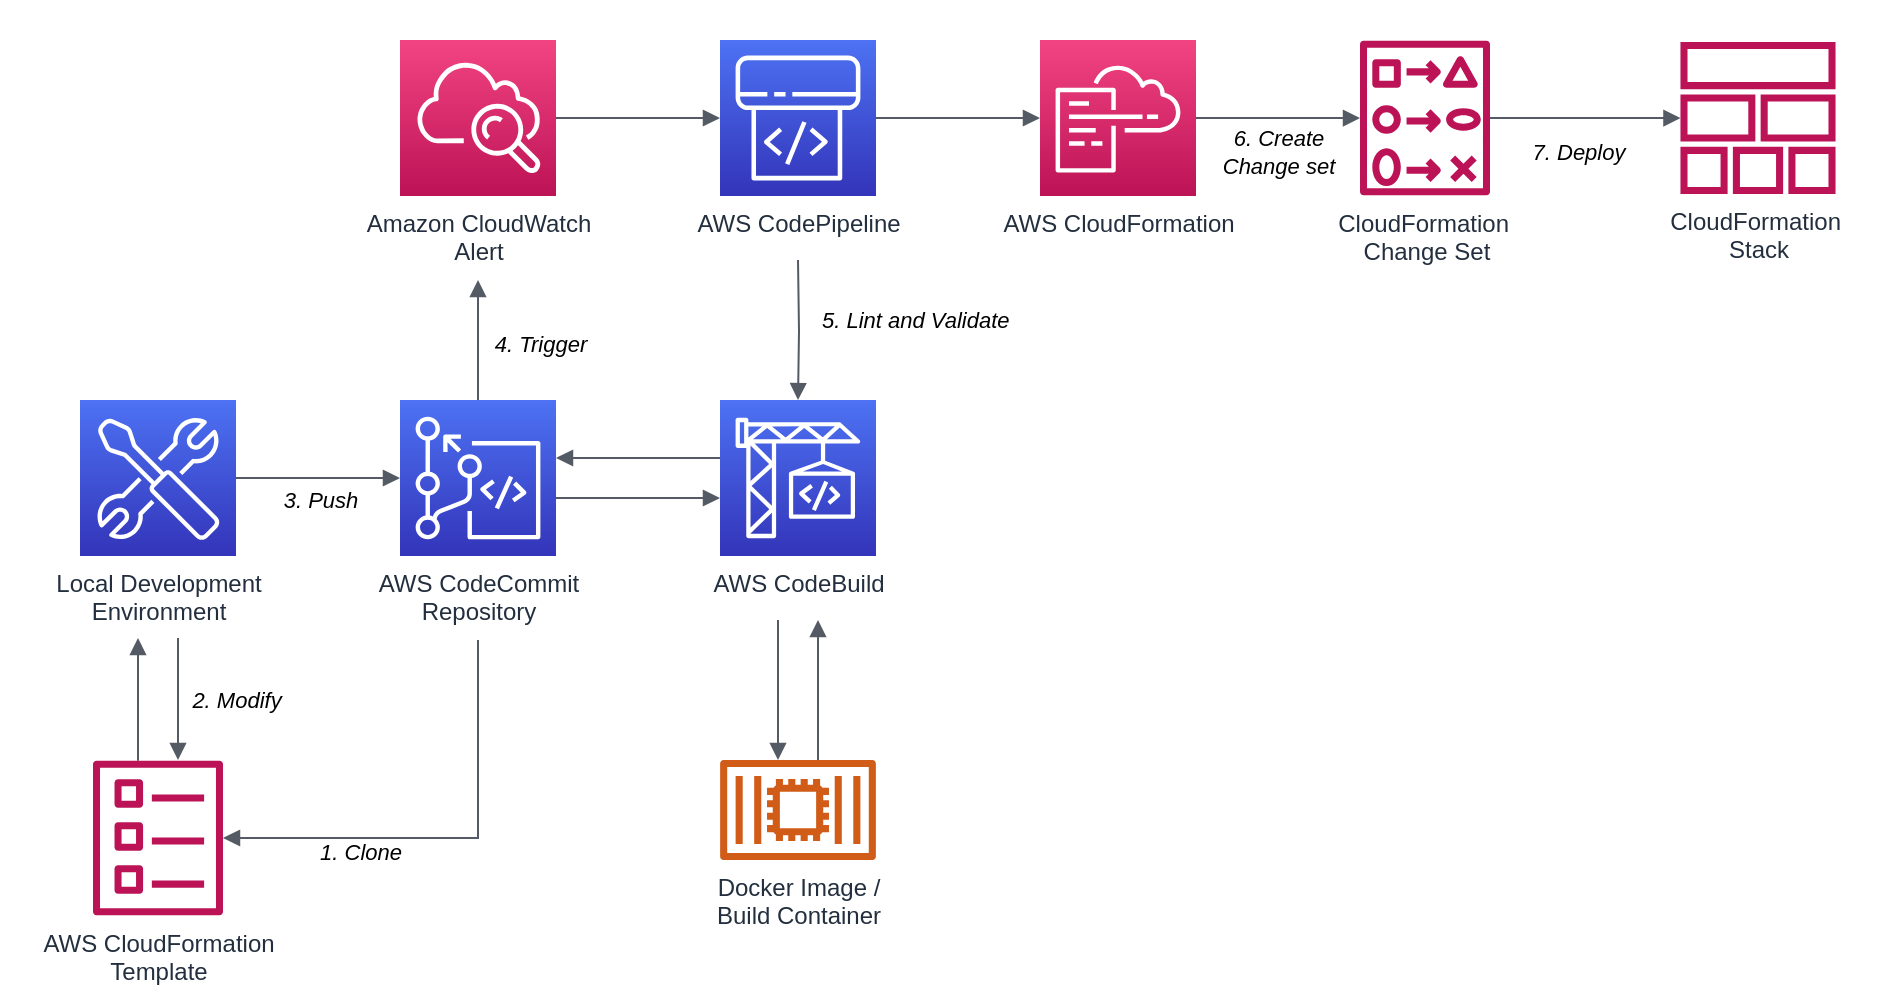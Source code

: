 <mxfile version="13.6.2" type="device"><diagram id="Zjh-4ZoRx-FGy_EZCnim" name="Page-1"><mxGraphModel dx="932" dy="666" grid="1" gridSize="10" guides="1" tooltips="1" connect="1" arrows="1" fold="1" page="1" pageScale="1" pageWidth="1400" pageHeight="850" math="0" shadow="0"><root><mxCell id="0"/><mxCell id="1" parent="0"/><mxCell id="xAu8WRtGa1iYVRQ2GGk4-38" value="" style="rounded=0;whiteSpace=wrap;html=1;align=left;strokeColor=none;" vertex="1" parent="1"><mxGeometry x="200" y="160" width="940" height="500" as="geometry"/></mxCell><mxCell id="xAu8WRtGa1iYVRQ2GGk4-12" style="edgeStyle=orthogonalEdgeStyle;rounded=0;orthogonalLoop=1;jettySize=auto;html=1;endArrow=block;endFill=1;strokeColor=#545B64;" edge="1" parent="1"><mxGeometry relative="1" as="geometry"><mxPoint x="560" y="389" as="sourcePoint"/><mxPoint x="478" y="389" as="targetPoint"/></mxGeometry></mxCell><mxCell id="xAu8WRtGa1iYVRQ2GGk4-28" style="edgeStyle=orthogonalEdgeStyle;rounded=0;orthogonalLoop=1;jettySize=auto;html=1;endArrow=block;endFill=1;strokeColor=#545B64;" edge="1" parent="1"><mxGeometry relative="1" as="geometry"><mxPoint x="589" y="470" as="sourcePoint"/><mxPoint x="589" y="540.045" as="targetPoint"/></mxGeometry></mxCell><mxCell id="xAu8WRtGa1iYVRQ2GGk4-1" value="AWS CodeBuild" style="outlineConnect=0;fontColor=#232F3E;gradientColor=#4D72F3;gradientDirection=north;fillColor=#3334B9;strokeColor=#ffffff;dashed=0;verticalLabelPosition=bottom;verticalAlign=top;align=center;html=1;fontSize=12;fontStyle=0;aspect=fixed;shape=mxgraph.aws4.resourceIcon;resIcon=mxgraph.aws4.codebuild;" vertex="1" parent="1"><mxGeometry x="560" y="360" width="78" height="78" as="geometry"/></mxCell><mxCell id="xAu8WRtGa1iYVRQ2GGk4-14" style="edgeStyle=orthogonalEdgeStyle;rounded=0;orthogonalLoop=1;jettySize=auto;html=1;endArrow=block;endFill=1;strokeColor=#545B64;fontStyle=2" edge="1" parent="1" target="xAu8WRtGa1iYVRQ2GGk4-6"><mxGeometry relative="1" as="geometry"><mxPoint x="439" y="480" as="sourcePoint"/><Array as="points"><mxPoint x="439" y="579"/></Array></mxGeometry></mxCell><mxCell id="xAu8WRtGa1iYVRQ2GGk4-15" value="1. Clone" style="edgeLabel;html=1;align=center;verticalAlign=middle;resizable=0;points=[];fontStyle=2" vertex="1" connectable="0" parent="xAu8WRtGa1iYVRQ2GGk4-14"><mxGeometry x="-0.562" y="-1" relative="1" as="geometry"><mxPoint x="-58" y="56" as="offset"/></mxGeometry></mxCell><mxCell id="xAu8WRtGa1iYVRQ2GGk4-21" style="edgeStyle=orthogonalEdgeStyle;rounded=0;orthogonalLoop=1;jettySize=auto;html=1;endArrow=block;endFill=1;strokeColor=#545B64;fontStyle=2" edge="1" parent="1" source="xAu8WRtGa1iYVRQ2GGk4-2"><mxGeometry relative="1" as="geometry"><mxPoint x="439" y="300" as="targetPoint"/></mxGeometry></mxCell><mxCell id="xAu8WRtGa1iYVRQ2GGk4-34" value="4. Trigger" style="edgeLabel;html=1;align=center;verticalAlign=middle;resizable=0;points=[];fontStyle=2" vertex="1" connectable="0" parent="xAu8WRtGa1iYVRQ2GGk4-21"><mxGeometry x="-0.067" y="-2" relative="1" as="geometry"><mxPoint x="29" as="offset"/></mxGeometry></mxCell><mxCell id="xAu8WRtGa1iYVRQ2GGk4-2" value="AWS CodeCommit&lt;br&gt;Repository" style="outlineConnect=0;fontColor=#232F3E;gradientColor=#4D72F3;gradientDirection=north;fillColor=#3334B9;strokeColor=#ffffff;dashed=0;verticalLabelPosition=bottom;verticalAlign=top;align=center;html=1;fontSize=12;fontStyle=0;aspect=fixed;shape=mxgraph.aws4.resourceIcon;resIcon=mxgraph.aws4.codecommit;" vertex="1" parent="1"><mxGeometry x="400" y="360" width="78" height="78" as="geometry"/></mxCell><mxCell id="xAu8WRtGa1iYVRQ2GGk4-18" style="edgeStyle=orthogonalEdgeStyle;rounded=0;orthogonalLoop=1;jettySize=auto;html=1;endArrow=block;endFill=1;strokeColor=#545B64;" edge="1" parent="1" target="xAu8WRtGa1iYVRQ2GGk4-1"><mxGeometry relative="1" as="geometry"><mxPoint x="599" y="290" as="sourcePoint"/></mxGeometry></mxCell><mxCell id="xAu8WRtGa1iYVRQ2GGk4-31" style="edgeStyle=orthogonalEdgeStyle;rounded=0;orthogonalLoop=1;jettySize=auto;html=1;endArrow=block;endFill=1;strokeColor=#545B64;" edge="1" parent="1" source="xAu8WRtGa1iYVRQ2GGk4-3" target="xAu8WRtGa1iYVRQ2GGk4-4"><mxGeometry relative="1" as="geometry"/></mxCell><mxCell id="xAu8WRtGa1iYVRQ2GGk4-3" value="AWS CodePipeline" style="outlineConnect=0;fontColor=#232F3E;gradientColor=#4D72F3;gradientDirection=north;fillColor=#3334B9;strokeColor=#ffffff;dashed=0;verticalLabelPosition=bottom;verticalAlign=top;align=center;html=1;fontSize=12;fontStyle=0;aspect=fixed;shape=mxgraph.aws4.resourceIcon;resIcon=mxgraph.aws4.codepipeline;" vertex="1" parent="1"><mxGeometry x="560" y="180" width="78" height="78" as="geometry"/></mxCell><mxCell id="xAu8WRtGa1iYVRQ2GGk4-25" style="edgeStyle=orthogonalEdgeStyle;rounded=0;orthogonalLoop=1;jettySize=auto;html=1;endArrow=block;endFill=1;strokeColor=#545B64;" edge="1" parent="1" source="xAu8WRtGa1iYVRQ2GGk4-7" target="xAu8WRtGa1iYVRQ2GGk4-5"><mxGeometry relative="1" as="geometry"><mxPoint x="980" y="219" as="sourcePoint"/></mxGeometry></mxCell><mxCell id="xAu8WRtGa1iYVRQ2GGk4-4" value="AWS CloudFormation" style="outlineConnect=0;fontColor=#232F3E;gradientColor=#F34482;gradientDirection=north;fillColor=#BC1356;strokeColor=#ffffff;dashed=0;verticalLabelPosition=bottom;verticalAlign=top;align=center;html=1;fontSize=12;fontStyle=0;aspect=fixed;shape=mxgraph.aws4.resourceIcon;resIcon=mxgraph.aws4.cloudformation;" vertex="1" parent="1"><mxGeometry x="720" y="180" width="78" height="78" as="geometry"/></mxCell><mxCell id="xAu8WRtGa1iYVRQ2GGk4-5" value="CloudFormation&amp;nbsp;&lt;br&gt;Stack" style="outlineConnect=0;fontColor=#232F3E;gradientColor=none;fillColor=#BC1356;strokeColor=none;dashed=0;verticalLabelPosition=bottom;verticalAlign=top;align=center;html=1;fontSize=12;fontStyle=0;aspect=fixed;pointerEvents=1;shape=mxgraph.aws4.stack;" vertex="1" parent="1"><mxGeometry x="1040" y="181" width="78" height="76" as="geometry"/></mxCell><mxCell id="xAu8WRtGa1iYVRQ2GGk4-11" style="edgeStyle=orthogonalEdgeStyle;rounded=0;orthogonalLoop=1;jettySize=auto;html=1;endArrow=block;endFill=1;strokeColor=#545B64;" edge="1" parent="1" source="xAu8WRtGa1iYVRQ2GGk4-6"><mxGeometry relative="1" as="geometry"><mxPoint x="269" y="560.299" as="sourcePoint"/><mxPoint x="269" y="479" as="targetPoint"/><Array as="points"><mxPoint x="269" y="530"/><mxPoint x="269" y="530"/></Array></mxGeometry></mxCell><mxCell id="xAu8WRtGa1iYVRQ2GGk4-6" value="AWS CloudFormation &lt;br&gt;Template" style="outlineConnect=0;fontColor=#232F3E;gradientColor=none;fillColor=#BC1356;strokeColor=none;dashed=0;verticalLabelPosition=bottom;verticalAlign=top;align=center;html=1;fontSize=12;fontStyle=0;aspect=fixed;pointerEvents=1;shape=mxgraph.aws4.template;" vertex="1" parent="1"><mxGeometry x="246.5" y="540" width="65" height="78" as="geometry"/></mxCell><mxCell id="xAu8WRtGa1iYVRQ2GGk4-24" style="edgeStyle=orthogonalEdgeStyle;rounded=0;orthogonalLoop=1;jettySize=auto;html=1;endArrow=block;endFill=1;strokeColor=#545B64;" edge="1" parent="1" source="xAu8WRtGa1iYVRQ2GGk4-4" target="xAu8WRtGa1iYVRQ2GGk4-7"><mxGeometry relative="1" as="geometry"/></mxCell><mxCell id="xAu8WRtGa1iYVRQ2GGk4-36" value="6. Create&lt;br&gt;Change set" style="edgeLabel;html=1;align=center;verticalAlign=middle;resizable=0;points=[];fontStyle=2" vertex="1" connectable="0" parent="xAu8WRtGa1iYVRQ2GGk4-24"><mxGeometry x="-0.146" y="1" relative="1" as="geometry"><mxPoint x="6" y="18" as="offset"/></mxGeometry></mxCell><mxCell id="xAu8WRtGa1iYVRQ2GGk4-7" value="CloudFormation&amp;nbsp;&lt;br&gt;Change Set" style="outlineConnect=0;fontColor=#232F3E;gradientColor=none;fillColor=#BC1356;strokeColor=none;dashed=0;verticalLabelPosition=bottom;verticalAlign=top;align=center;html=1;fontSize=12;fontStyle=0;aspect=fixed;pointerEvents=1;shape=mxgraph.aws4.change_set;" vertex="1" parent="1"><mxGeometry x="880" y="180" width="65" height="78" as="geometry"/></mxCell><mxCell id="xAu8WRtGa1iYVRQ2GGk4-9" style="edgeStyle=orthogonalEdgeStyle;rounded=0;orthogonalLoop=1;jettySize=auto;html=1;strokeColor=#545B64;endFill=1;endArrow=block;fontStyle=2" edge="1" parent="1" source="xAu8WRtGa1iYVRQ2GGk4-8" target="xAu8WRtGa1iYVRQ2GGk4-2"><mxGeometry relative="1" as="geometry"/></mxCell><mxCell id="xAu8WRtGa1iYVRQ2GGk4-16" value="3. Push" style="edgeLabel;html=1;align=center;verticalAlign=middle;resizable=0;points=[];fontStyle=2" vertex="1" connectable="0" parent="xAu8WRtGa1iYVRQ2GGk4-9"><mxGeometry x="0.024" relative="1" as="geometry"><mxPoint y="11" as="offset"/></mxGeometry></mxCell><mxCell id="xAu8WRtGa1iYVRQ2GGk4-8" value="Local Development &lt;br&gt;Environment" style="outlineConnect=0;fontColor=#232F3E;gradientColor=#4D72F3;gradientDirection=north;fillColor=#3334B9;strokeColor=#ffffff;dashed=0;verticalLabelPosition=bottom;verticalAlign=top;align=center;html=1;fontSize=12;fontStyle=0;aspect=fixed;shape=mxgraph.aws4.resourceIcon;resIcon=mxgraph.aws4.developer_tools;" vertex="1" parent="1"><mxGeometry x="240" y="360" width="78" height="78" as="geometry"/></mxCell><mxCell id="xAu8WRtGa1iYVRQ2GGk4-13" style="edgeStyle=orthogonalEdgeStyle;rounded=0;orthogonalLoop=1;jettySize=auto;html=1;endArrow=block;endFill=1;strokeColor=#545B64;" edge="1" parent="1"><mxGeometry relative="1" as="geometry"><mxPoint x="478" y="409" as="sourcePoint"/><mxPoint x="560" y="409" as="targetPoint"/></mxGeometry></mxCell><mxCell id="xAu8WRtGa1iYVRQ2GGk4-17" style="edgeStyle=orthogonalEdgeStyle;rounded=0;orthogonalLoop=1;jettySize=auto;html=1;endArrow=block;endFill=1;strokeColor=#545B64;fontStyle=2" edge="1" parent="1"><mxGeometry relative="1" as="geometry"><mxPoint x="289" y="479" as="sourcePoint"/><mxPoint x="289" y="540" as="targetPoint"/></mxGeometry></mxCell><mxCell id="xAu8WRtGa1iYVRQ2GGk4-30" value="2. Modify" style="edgeLabel;html=1;align=center;verticalAlign=middle;resizable=0;points=[];fontStyle=2" vertex="1" connectable="0" parent="xAu8WRtGa1iYVRQ2GGk4-17"><mxGeometry x="-0.213" y="1" relative="1" as="geometry"><mxPoint x="28" y="7" as="offset"/></mxGeometry></mxCell><mxCell id="xAu8WRtGa1iYVRQ2GGk4-22" style="edgeStyle=orthogonalEdgeStyle;rounded=0;orthogonalLoop=1;jettySize=auto;html=1;endArrow=block;endFill=1;strokeColor=#545B64;" edge="1" parent="1" source="xAu8WRtGa1iYVRQ2GGk4-20" target="xAu8WRtGa1iYVRQ2GGk4-3"><mxGeometry relative="1" as="geometry"/></mxCell><mxCell id="xAu8WRtGa1iYVRQ2GGk4-20" value="&lt;span style=&quot;text-align: left&quot;&gt;Amazon CloudWatch &lt;br&gt;Alert&lt;/span&gt;" style="outlineConnect=0;fontColor=#232F3E;gradientColor=#F34482;gradientDirection=north;fillColor=#BC1356;strokeColor=#ffffff;dashed=0;verticalLabelPosition=bottom;verticalAlign=top;align=center;html=1;fontSize=12;fontStyle=0;aspect=fixed;shape=mxgraph.aws4.resourceIcon;resIcon=mxgraph.aws4.cloudwatch;" vertex="1" parent="1"><mxGeometry x="400" y="180" width="78" height="78" as="geometry"/></mxCell><mxCell id="xAu8WRtGa1iYVRQ2GGk4-27" value="Docker Image /&lt;br&gt;Build Container" style="outlineConnect=0;fontColor=#232F3E;gradientColor=none;fillColor=#D05C17;strokeColor=none;dashed=0;verticalLabelPosition=bottom;verticalAlign=top;align=center;html=1;fontSize=12;fontStyle=0;aspect=fixed;pointerEvents=1;shape=mxgraph.aws4.container_2;" vertex="1" parent="1"><mxGeometry x="560" y="540" width="78" height="50" as="geometry"/></mxCell><mxCell id="xAu8WRtGa1iYVRQ2GGk4-29" value="5. Lint and Validate" style="edgeStyle=orthogonalEdgeStyle;rounded=0;orthogonalLoop=1;jettySize=auto;html=1;endArrow=block;endFill=1;strokeColor=#545B64;align=left;fontStyle=2" edge="1" parent="1"><mxGeometry x="1" y="150" relative="1" as="geometry"><mxPoint x="609" y="540.045" as="sourcePoint"/><mxPoint x="609" y="470" as="targetPoint"/><mxPoint x="150" y="-150" as="offset"/></mxGeometry></mxCell><mxCell id="xAu8WRtGa1iYVRQ2GGk4-37" value="7. Deploy" style="edgeLabel;html=1;align=center;verticalAlign=middle;resizable=0;points=[];fontStyle=2" vertex="1" connectable="0" parent="1"><mxGeometry x="989" y="236" as="geometry"/></mxCell></root></mxGraphModel></diagram></mxfile>